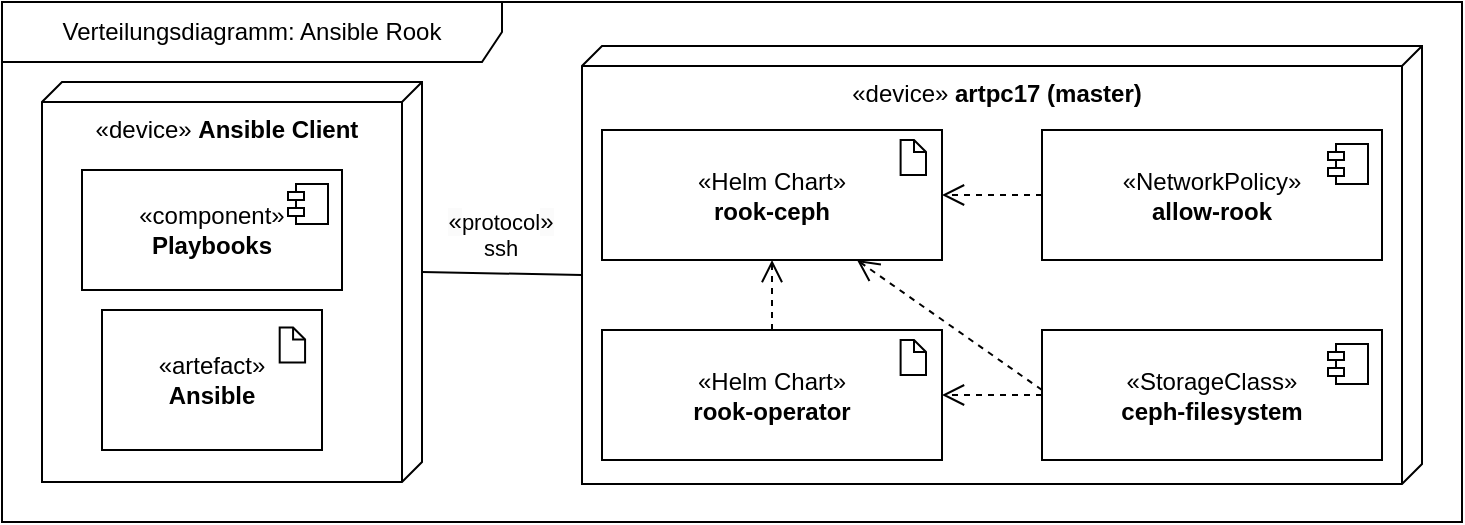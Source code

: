 <mxfile version="26.0.6">
  <diagram name="Seite-1" id="cydz456f18RTVPwNGF3f">
    <mxGraphModel dx="1224" dy="761" grid="1" gridSize="10" guides="1" tooltips="1" connect="1" arrows="1" fold="1" page="1" pageScale="1" pageWidth="827" pageHeight="1169" math="0" shadow="0">
      <root>
        <mxCell id="0" />
        <mxCell id="1" parent="0" />
        <mxCell id="VpXw9347kigrGODbRS2Y-4" style="rounded=0;orthogonalLoop=1;jettySize=auto;html=1;exitX=0;exitY=0;exitDx=95;exitDy=0;exitPerimeter=0;entryX=0;entryY=0;entryDx=114.5;entryDy=420;entryPerimeter=0;endArrow=none;endFill=0;" edge="1" parent="1" source="VpXw9347kigrGODbRS2Y-6" target="VpXw9347kigrGODbRS2Y-23">
          <mxGeometry relative="1" as="geometry">
            <mxPoint x="250" y="295" as="sourcePoint" />
            <mxPoint x="450" y="200" as="targetPoint" />
          </mxGeometry>
        </mxCell>
        <mxCell id="VpXw9347kigrGODbRS2Y-5" value="&lt;span style=&quot;font-size: 12px; text-wrap: wrap; background-color: rgb(251, 251, 251);&quot;&gt;«&lt;/span&gt;protocol&lt;span style=&quot;font-size: 12px; text-wrap: wrap; background-color: rgb(251, 251, 251);&quot;&gt;»&lt;/span&gt;&lt;br&gt;ssh" style="edgeLabel;html=1;align=center;verticalAlign=middle;resizable=0;points=[];" vertex="1" connectable="0" parent="VpXw9347kigrGODbRS2Y-4">
          <mxGeometry x="0.134" relative="1" as="geometry">
            <mxPoint x="-7" y="-20" as="offset" />
          </mxGeometry>
        </mxCell>
        <mxCell id="VpXw9347kigrGODbRS2Y-6" value="«device»&amp;nbsp;&lt;b&gt;Ansible Client&lt;/b&gt;" style="verticalAlign=top;align=center;shape=cube;size=10;direction=south;html=1;boundedLbl=1;spacingLeft=5;whiteSpace=wrap;" vertex="1" parent="1">
          <mxGeometry x="100" y="166" width="190" height="200" as="geometry" />
        </mxCell>
        <mxCell id="VpXw9347kigrGODbRS2Y-7" value="«component»&lt;br&gt;&lt;b&gt;Playbooks&lt;/b&gt;" style="html=1;dropTarget=0;whiteSpace=wrap;" vertex="1" parent="1">
          <mxGeometry x="120" y="210" width="130" height="60" as="geometry" />
        </mxCell>
        <mxCell id="VpXw9347kigrGODbRS2Y-8" value="" style="shape=module;jettyWidth=8;jettyHeight=4;" vertex="1" parent="VpXw9347kigrGODbRS2Y-7">
          <mxGeometry x="1" width="20" height="20" relative="1" as="geometry">
            <mxPoint x="-27" y="7" as="offset" />
          </mxGeometry>
        </mxCell>
        <mxCell id="VpXw9347kigrGODbRS2Y-9" value="" style="group" vertex="1" connectable="0" parent="1">
          <mxGeometry x="130" y="280" width="110" height="70" as="geometry" />
        </mxCell>
        <mxCell id="VpXw9347kigrGODbRS2Y-10" value="«artefact»&lt;br&gt;&lt;b&gt;Ansible&lt;/b&gt;" style="html=1;dropTarget=0;whiteSpace=wrap;" vertex="1" parent="VpXw9347kigrGODbRS2Y-9">
          <mxGeometry width="110" height="70" as="geometry" />
        </mxCell>
        <mxCell id="VpXw9347kigrGODbRS2Y-11" value="" style="shape=note2;boundedLbl=1;whiteSpace=wrap;html=1;size=6;verticalAlign=top;align=left;spacingLeft=5;" vertex="1" parent="VpXw9347kigrGODbRS2Y-9">
          <mxGeometry x="88.846" y="8.75" width="12.692" height="17.5" as="geometry" />
        </mxCell>
        <mxCell id="VpXw9347kigrGODbRS2Y-12" value="Verteilungsdiagramm: Ansible Rook" style="shape=umlFrame;whiteSpace=wrap;html=1;pointerEvents=0;width=250;height=30;" vertex="1" parent="1">
          <mxGeometry x="80" y="126" width="730" height="260" as="geometry" />
        </mxCell>
        <mxCell id="VpXw9347kigrGODbRS2Y-23" value="«device»&amp;nbsp;&lt;b&gt;artpc17 (master)&lt;/b&gt;" style="verticalAlign=top;align=center;shape=cube;size=10;direction=south;html=1;boundedLbl=1;spacingLeft=5;whiteSpace=wrap;" vertex="1" parent="1">
          <mxGeometry x="370" y="148" width="420" height="219" as="geometry" />
        </mxCell>
        <mxCell id="VpXw9347kigrGODbRS2Y-26" value="«NetworkPolicy»&lt;br&gt;&lt;b&gt;allow-rook&lt;/b&gt;" style="html=1;dropTarget=0;whiteSpace=wrap;" vertex="1" parent="1">
          <mxGeometry x="600" y="190" width="170" height="65" as="geometry" />
        </mxCell>
        <mxCell id="VpXw9347kigrGODbRS2Y-27" value="" style="shape=module;jettyWidth=8;jettyHeight=4;" vertex="1" parent="VpXw9347kigrGODbRS2Y-26">
          <mxGeometry x="1" width="20" height="20" relative="1" as="geometry">
            <mxPoint x="-27" y="7" as="offset" />
          </mxGeometry>
        </mxCell>
        <mxCell id="VpXw9347kigrGODbRS2Y-30" style="rounded=0;orthogonalLoop=1;jettySize=auto;html=1;exitX=0;exitY=0.5;exitDx=0;exitDy=0;entryX=1;entryY=0.5;entryDx=0;entryDy=0;dashed=1;endArrow=open;endFill=0;strokeWidth=1;endSize=9;startSize=6;" edge="1" parent="1" source="VpXw9347kigrGODbRS2Y-26" target="VpXw9347kigrGODbRS2Y-24">
          <mxGeometry relative="1" as="geometry">
            <mxPoint x="546" y="351" as="sourcePoint" />
            <mxPoint x="480" y="351" as="targetPoint" />
            <Array as="points" />
          </mxGeometry>
        </mxCell>
        <mxCell id="VpXw9347kigrGODbRS2Y-33" value="" style="group" vertex="1" connectable="0" parent="1">
          <mxGeometry x="380" y="190" width="170.0" height="65" as="geometry" />
        </mxCell>
        <mxCell id="VpXw9347kigrGODbRS2Y-24" value="«Helm Chart»&lt;br&gt;&lt;b&gt;rook-ceph&lt;/b&gt;" style="html=1;dropTarget=0;whiteSpace=wrap;" vertex="1" parent="VpXw9347kigrGODbRS2Y-33">
          <mxGeometry width="170" height="65" as="geometry" />
        </mxCell>
        <mxCell id="VpXw9347kigrGODbRS2Y-29" value="" style="shape=note2;boundedLbl=1;whiteSpace=wrap;html=1;size=6;verticalAlign=top;align=left;spacingLeft=5;" vertex="1" parent="VpXw9347kigrGODbRS2Y-33">
          <mxGeometry x="149.306" y="5" width="12.692" height="17.5" as="geometry" />
        </mxCell>
        <mxCell id="VpXw9347kigrGODbRS2Y-34" value="" style="group" vertex="1" connectable="0" parent="1">
          <mxGeometry x="380" y="290" width="170.0" height="65" as="geometry" />
        </mxCell>
        <mxCell id="VpXw9347kigrGODbRS2Y-35" value="«Helm Chart»&lt;br&gt;&lt;b&gt;rook-operator&lt;/b&gt;" style="html=1;dropTarget=0;whiteSpace=wrap;" vertex="1" parent="VpXw9347kigrGODbRS2Y-34">
          <mxGeometry width="170" height="65" as="geometry" />
        </mxCell>
        <mxCell id="VpXw9347kigrGODbRS2Y-36" value="" style="shape=note2;boundedLbl=1;whiteSpace=wrap;html=1;size=6;verticalAlign=top;align=left;spacingLeft=5;" vertex="1" parent="VpXw9347kigrGODbRS2Y-34">
          <mxGeometry x="149.306" y="5" width="12.692" height="17.5" as="geometry" />
        </mxCell>
        <mxCell id="VpXw9347kigrGODbRS2Y-38" style="rounded=0;orthogonalLoop=1;jettySize=auto;html=1;exitX=0.5;exitY=0;exitDx=0;exitDy=0;entryX=0.5;entryY=1;entryDx=0;entryDy=0;dashed=1;endArrow=open;endFill=0;strokeWidth=1;endSize=9;startSize=6;" edge="1" parent="1" source="VpXw9347kigrGODbRS2Y-35" target="VpXw9347kigrGODbRS2Y-24">
          <mxGeometry relative="1" as="geometry">
            <mxPoint x="610" y="233" as="sourcePoint" />
            <mxPoint x="560" y="233" as="targetPoint" />
            <Array as="points" />
          </mxGeometry>
        </mxCell>
        <mxCell id="VpXw9347kigrGODbRS2Y-39" value="«StorageClass»&lt;br&gt;&lt;b&gt;ceph-filesystem&lt;/b&gt;" style="html=1;dropTarget=0;whiteSpace=wrap;" vertex="1" parent="1">
          <mxGeometry x="600" y="290" width="170" height="65" as="geometry" />
        </mxCell>
        <mxCell id="VpXw9347kigrGODbRS2Y-40" value="" style="shape=module;jettyWidth=8;jettyHeight=4;" vertex="1" parent="VpXw9347kigrGODbRS2Y-39">
          <mxGeometry x="1" width="20" height="20" relative="1" as="geometry">
            <mxPoint x="-27" y="7" as="offset" />
          </mxGeometry>
        </mxCell>
        <mxCell id="VpXw9347kigrGODbRS2Y-41" style="rounded=0;orthogonalLoop=1;jettySize=auto;html=1;exitX=0;exitY=0.5;exitDx=0;exitDy=0;entryX=1;entryY=0.5;entryDx=0;entryDy=0;dashed=1;endArrow=open;endFill=0;strokeWidth=1;endSize=9;startSize=6;" edge="1" parent="1" source="VpXw9347kigrGODbRS2Y-39" target="VpXw9347kigrGODbRS2Y-35">
          <mxGeometry relative="1" as="geometry">
            <mxPoint x="475" y="300" as="sourcePoint" />
            <mxPoint x="475" y="265" as="targetPoint" />
            <Array as="points" />
          </mxGeometry>
        </mxCell>
        <mxCell id="VpXw9347kigrGODbRS2Y-42" style="rounded=0;orthogonalLoop=1;jettySize=auto;html=1;dashed=1;endArrow=open;endFill=0;strokeWidth=1;endSize=9;startSize=6;entryX=0.75;entryY=1;entryDx=0;entryDy=0;" edge="1" parent="1" target="VpXw9347kigrGODbRS2Y-24">
          <mxGeometry relative="1" as="geometry">
            <mxPoint x="600" y="320" as="sourcePoint" />
            <mxPoint x="540" y="260" as="targetPoint" />
            <Array as="points" />
          </mxGeometry>
        </mxCell>
      </root>
    </mxGraphModel>
  </diagram>
</mxfile>
